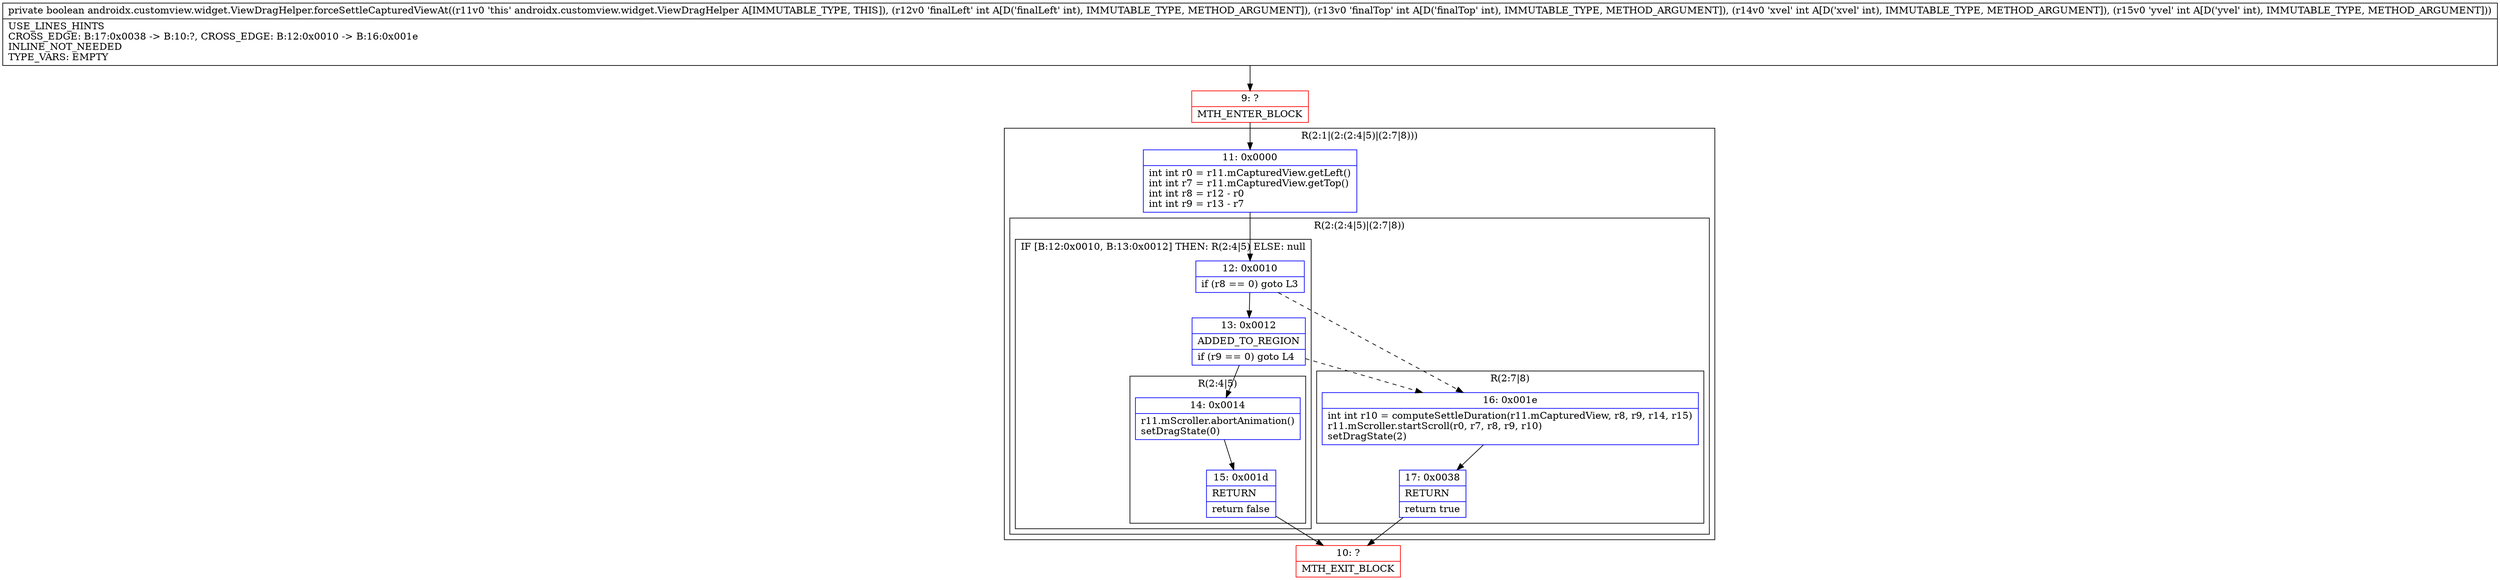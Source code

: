 digraph "CFG forandroidx.customview.widget.ViewDragHelper.forceSettleCapturedViewAt(IIII)Z" {
subgraph cluster_Region_326225302 {
label = "R(2:1|(2:(2:4|5)|(2:7|8)))";
node [shape=record,color=blue];
Node_11 [shape=record,label="{11\:\ 0x0000|int int r0 = r11.mCapturedView.getLeft()\lint int r7 = r11.mCapturedView.getTop()\lint int r8 = r12 \- r0\lint int r9 = r13 \- r7\l}"];
subgraph cluster_Region_1319591454 {
label = "R(2:(2:4|5)|(2:7|8))";
node [shape=record,color=blue];
subgraph cluster_IfRegion_566187953 {
label = "IF [B:12:0x0010, B:13:0x0012] THEN: R(2:4|5) ELSE: null";
node [shape=record,color=blue];
Node_12 [shape=record,label="{12\:\ 0x0010|if (r8 == 0) goto L3\l}"];
Node_13 [shape=record,label="{13\:\ 0x0012|ADDED_TO_REGION\l|if (r9 == 0) goto L4\l}"];
subgraph cluster_Region_169816637 {
label = "R(2:4|5)";
node [shape=record,color=blue];
Node_14 [shape=record,label="{14\:\ 0x0014|r11.mScroller.abortAnimation()\lsetDragState(0)\l}"];
Node_15 [shape=record,label="{15\:\ 0x001d|RETURN\l|return false\l}"];
}
}
subgraph cluster_Region_11463649 {
label = "R(2:7|8)";
node [shape=record,color=blue];
Node_16 [shape=record,label="{16\:\ 0x001e|int int r10 = computeSettleDuration(r11.mCapturedView, r8, r9, r14, r15)\lr11.mScroller.startScroll(r0, r7, r8, r9, r10)\lsetDragState(2)\l}"];
Node_17 [shape=record,label="{17\:\ 0x0038|RETURN\l|return true\l}"];
}
}
}
Node_9 [shape=record,color=red,label="{9\:\ ?|MTH_ENTER_BLOCK\l}"];
Node_10 [shape=record,color=red,label="{10\:\ ?|MTH_EXIT_BLOCK\l}"];
MethodNode[shape=record,label="{private boolean androidx.customview.widget.ViewDragHelper.forceSettleCapturedViewAt((r11v0 'this' androidx.customview.widget.ViewDragHelper A[IMMUTABLE_TYPE, THIS]), (r12v0 'finalLeft' int A[D('finalLeft' int), IMMUTABLE_TYPE, METHOD_ARGUMENT]), (r13v0 'finalTop' int A[D('finalTop' int), IMMUTABLE_TYPE, METHOD_ARGUMENT]), (r14v0 'xvel' int A[D('xvel' int), IMMUTABLE_TYPE, METHOD_ARGUMENT]), (r15v0 'yvel' int A[D('yvel' int), IMMUTABLE_TYPE, METHOD_ARGUMENT]))  | USE_LINES_HINTS\lCROSS_EDGE: B:17:0x0038 \-\> B:10:?, CROSS_EDGE: B:12:0x0010 \-\> B:16:0x001e\lINLINE_NOT_NEEDED\lTYPE_VARS: EMPTY\l}"];
MethodNode -> Node_9;Node_11 -> Node_12;
Node_12 -> Node_13;
Node_12 -> Node_16[style=dashed];
Node_13 -> Node_14;
Node_13 -> Node_16[style=dashed];
Node_14 -> Node_15;
Node_15 -> Node_10;
Node_16 -> Node_17;
Node_17 -> Node_10;
Node_9 -> Node_11;
}

